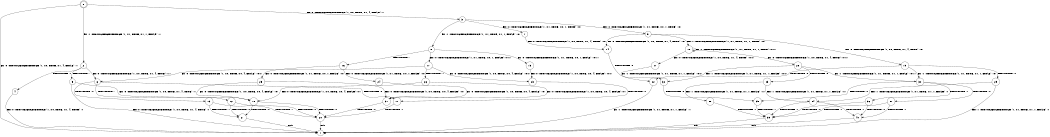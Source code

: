 digraph BCG {
size = "7, 10.5";
center = TRUE;
node [shape = circle];
0 [peripheries = 2];
0 -> 1 [label = "EX !0 !ATOMIC_EXCH_BRANCH (1, +0, TRUE, +1, 4, FALSE) !::"];
0 -> 2 [label = "EX !1 !ATOMIC_EXCH_BRANCH (1, +1, TRUE, +1, 1, FALSE) !::"];
0 -> 3 [label = "EX !0 !ATOMIC_EXCH_BRANCH (1, +0, TRUE, +1, 4, FALSE) !::"];
2 -> 4 [label = "TERMINATE !1"];
2 -> 5 [label = "TERMINATE !1"];
2 -> 6 [label = "EX !0 !ATOMIC_EXCH_BRANCH (1, +0, TRUE, +1, 4, TRUE) !:1:"];
3 -> 7 [label = "EX !0 !ATOMIC_EXCH_BRANCH (1, +1, TRUE, +0, 1, TRUE) !:0:"];
3 -> 8 [label = "EX !1 !ATOMIC_EXCH_BRANCH (1, +1, TRUE, +1, 1, FALSE) !:0:"];
3 -> 9 [label = "EX !0 !ATOMIC_EXCH_BRANCH (1, +1, TRUE, +0, 1, TRUE) !:0:"];
4 -> 1 [label = "EX !0 !ATOMIC_EXCH_BRANCH (1, +0, TRUE, +1, 4, TRUE) !::"];
5 -> 1 [label = "EX !0 !ATOMIC_EXCH_BRANCH (1, +0, TRUE, +1, 4, TRUE) !::"];
5 -> 10 [label = "EX !0 !ATOMIC_EXCH_BRANCH (1, +0, TRUE, +1, 4, TRUE) !::"];
6 -> 11 [label = "TERMINATE !0"];
6 -> 12 [label = "TERMINATE !1"];
6 -> 13 [label = "TERMINATE !0"];
7 -> 14 [label = "EX !0 !ATOMIC_EXCH_BRANCH (1, +0, TRUE, +1, 4, TRUE) !:0:"];
8 -> 15 [label = "EX !0 !ATOMIC_EXCH_BRANCH (1, +1, TRUE, +0, 1, FALSE) !:0:1:"];
8 -> 16 [label = "TERMINATE !1"];
8 -> 17 [label = "EX !0 !ATOMIC_EXCH_BRANCH (1, +1, TRUE, +0, 1, FALSE) !:0:1:"];
9 -> 14 [label = "EX !0 !ATOMIC_EXCH_BRANCH (1, +0, TRUE, +1, 4, TRUE) !:0:"];
9 -> 18 [label = "EX !1 !ATOMIC_EXCH_BRANCH (1, +1, TRUE, +1, 1, TRUE) !:0:"];
9 -> 19 [label = "EX !0 !ATOMIC_EXCH_BRANCH (1, +0, TRUE, +1, 4, TRUE) !:0:"];
10 -> 20 [label = "TERMINATE !0"];
10 -> 21 [label = "TERMINATE !0"];
11 -> 20 [label = "TERMINATE !1"];
12 -> 20 [label = "TERMINATE !0"];
12 -> 21 [label = "TERMINATE !0"];
13 -> 20 [label = "TERMINATE !1"];
13 -> 21 [label = "TERMINATE !1"];
14 -> 22 [label = "TERMINATE !0"];
15 -> 23 [label = "EX !0 !ATOMIC_EXCH_BRANCH (1, +0, TRUE, +0, 4, FALSE) !:0:1:"];
16 -> 24 [label = "EX !0 !ATOMIC_EXCH_BRANCH (1, +1, TRUE, +0, 1, FALSE) !:0:"];
16 -> 25 [label = "EX !0 !ATOMIC_EXCH_BRANCH (1, +1, TRUE, +0, 1, FALSE) !:0:"];
17 -> 23 [label = "EX !0 !ATOMIC_EXCH_BRANCH (1, +0, TRUE, +0, 4, FALSE) !:0:1:"];
17 -> 26 [label = "TERMINATE !1"];
17 -> 6 [label = "EX !0 !ATOMIC_EXCH_BRANCH (1, +0, TRUE, +0, 4, FALSE) !:0:1:"];
18 -> 27 [label = "EX !0 !ATOMIC_EXCH_BRANCH (1, +0, TRUE, +1, 4, TRUE) !:0:1:"];
18 -> 18 [label = "EX !1 !ATOMIC_EXCH_BRANCH (1, +1, TRUE, +1, 1, TRUE) !:0:1:"];
18 -> 28 [label = "EX !0 !ATOMIC_EXCH_BRANCH (1, +0, TRUE, +1, 4, TRUE) !:0:1:"];
19 -> 22 [label = "TERMINATE !0"];
19 -> 29 [label = "TERMINATE !0"];
19 -> 30 [label = "EX !1 !ATOMIC_EXCH_BRANCH (1, +1, TRUE, +1, 1, FALSE) !:0:"];
20 -> 1 [label = "exit"];
21 -> 1 [label = "exit"];
22 -> 1 [label = "EX !1 !ATOMIC_EXCH_BRANCH (1, +1, TRUE, +1, 1, FALSE) !::"];
23 -> 11 [label = "TERMINATE !0"];
24 -> 31 [label = "EX !0 !ATOMIC_EXCH_BRANCH (1, +0, TRUE, +0, 4, FALSE) !:0:"];
25 -> 31 [label = "EX !0 !ATOMIC_EXCH_BRANCH (1, +0, TRUE, +0, 4, FALSE) !:0:"];
25 -> 10 [label = "EX !0 !ATOMIC_EXCH_BRANCH (1, +0, TRUE, +0, 4, FALSE) !:0:"];
26 -> 31 [label = "EX !0 !ATOMIC_EXCH_BRANCH (1, +0, TRUE, +0, 4, FALSE) !:0:"];
26 -> 10 [label = "EX !0 !ATOMIC_EXCH_BRANCH (1, +0, TRUE, +0, 4, FALSE) !:0:"];
27 -> 32 [label = "EX !1 !ATOMIC_EXCH_BRANCH (1, +1, TRUE, +1, 1, FALSE) !:0:1:"];
28 -> 32 [label = "EX !1 !ATOMIC_EXCH_BRANCH (1, +1, TRUE, +1, 1, FALSE) !:0:1:"];
28 -> 33 [label = "TERMINATE !0"];
28 -> 30 [label = "EX !1 !ATOMIC_EXCH_BRANCH (1, +1, TRUE, +1, 1, FALSE) !:0:1:"];
29 -> 1 [label = "EX !1 !ATOMIC_EXCH_BRANCH (1, +1, TRUE, +1, 1, FALSE) !::"];
29 -> 34 [label = "EX !1 !ATOMIC_EXCH_BRANCH (1, +1, TRUE, +1, 1, FALSE) !::"];
30 -> 35 [label = "TERMINATE !0"];
30 -> 36 [label = "TERMINATE !1"];
30 -> 37 [label = "TERMINATE !0"];
31 -> 20 [label = "TERMINATE !0"];
32 -> 35 [label = "TERMINATE !0"];
33 -> 38 [label = "EX !1 !ATOMIC_EXCH_BRANCH (1, +1, TRUE, +1, 1, FALSE) !:1:"];
33 -> 34 [label = "EX !1 !ATOMIC_EXCH_BRANCH (1, +1, TRUE, +1, 1, FALSE) !:1:"];
34 -> 39 [label = "TERMINATE !1"];
34 -> 40 [label = "TERMINATE !1"];
35 -> 39 [label = "TERMINATE !1"];
36 -> 39 [label = "TERMINATE !0"];
36 -> 40 [label = "TERMINATE !0"];
37 -> 39 [label = "TERMINATE !1"];
37 -> 40 [label = "TERMINATE !1"];
38 -> 39 [label = "TERMINATE !1"];
39 -> 1 [label = "exit"];
40 -> 1 [label = "exit"];
}
